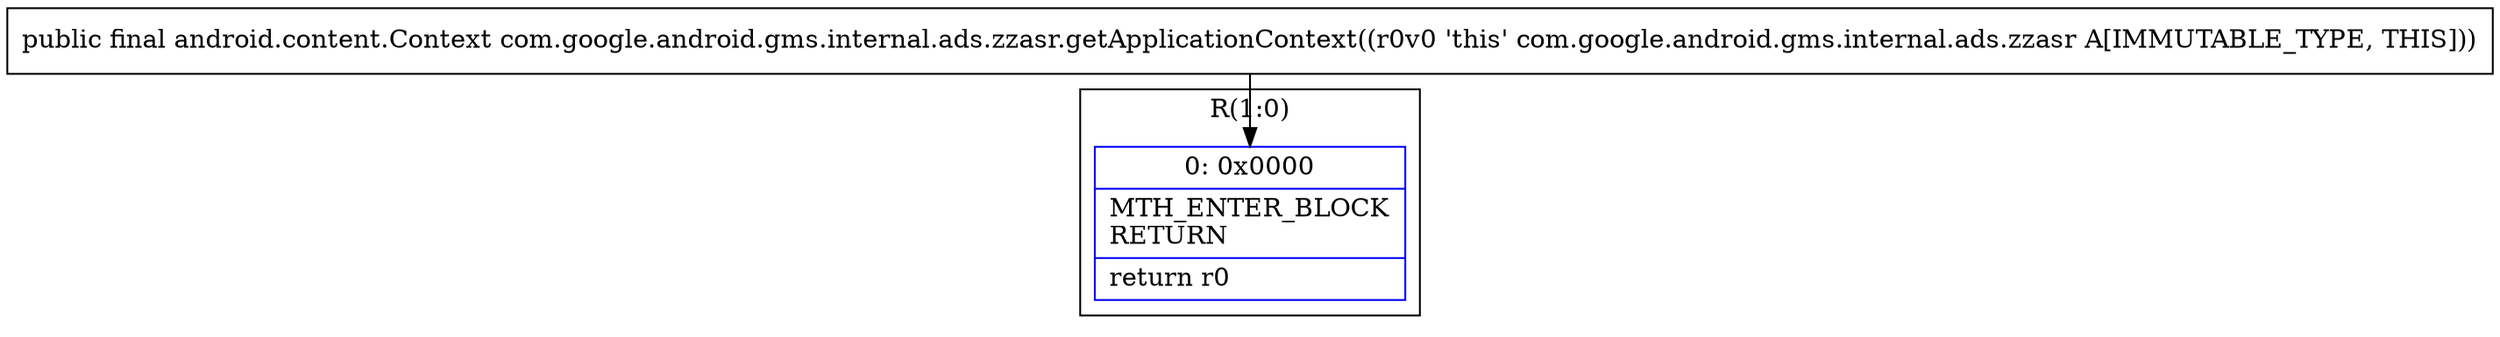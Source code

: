 digraph "CFG forcom.google.android.gms.internal.ads.zzasr.getApplicationContext()Landroid\/content\/Context;" {
subgraph cluster_Region_2031893557 {
label = "R(1:0)";
node [shape=record,color=blue];
Node_0 [shape=record,label="{0\:\ 0x0000|MTH_ENTER_BLOCK\lRETURN\l|return r0\l}"];
}
MethodNode[shape=record,label="{public final android.content.Context com.google.android.gms.internal.ads.zzasr.getApplicationContext((r0v0 'this' com.google.android.gms.internal.ads.zzasr A[IMMUTABLE_TYPE, THIS])) }"];
MethodNode -> Node_0;
}

